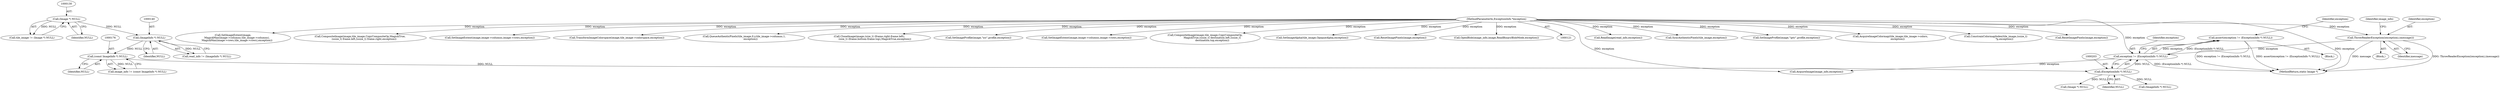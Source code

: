 digraph "0_ImageMagick_6b6bff054d569a77973f2140c0e86366e6168a6c_1@API" {
"1000199" [label="(Call,assert(exception != (ExceptionInfo *) NULL))"];
"1000200" [label="(Call,exception != (ExceptionInfo *) NULL)"];
"1000146" [label="(Call,ThrowReaderException((exception),(message)))"];
"1000123" [label="(MethodParameterIn,ExceptionInfo *exception)"];
"1000202" [label="(Call,(ExceptionInfo *) NULL)"];
"1000175" [label="(Call,(const ImageInfo *) NULL)"];
"1000139" [label="(Call,(ImageInfo *) NULL)"];
"1000129" [label="(Call,(Image *) NULL)"];
"1000175" [label="(Call,(const ImageInfo *) NULL)"];
"1002383" [label="(Call,ReadImage(read_info,exception))"];
"1000141" [label="(Identifier,NULL)"];
"1001895" [label="(Call,SyncAuthenticPixels(tile_image,exception))"];
"1000208" [label="(Identifier,exception)"];
"1002121" [label="(Call,SetImageProfile(image,\"iptc\",profile,exception))"];
"1001308" [label="(Call,AcquireImageColormap(tile_image,tile_image->colors,\n                  exception))"];
"1001671" [label="(Call,ConstrainColormapIndex(tile_image,(ssize_t)\n                      *p,exception))"];
"1000754" [label="(Call,ResetImagePixels(image,exception))"];
"1000233" [label="(Call,(Image *) NULL)"];
"1000177" [label="(Identifier,NULL)"];
"1000139" [label="(Call,(ImageInfo *) NULL)"];
"1000131" [label="(Identifier,NULL)"];
"1002573" [label="(MethodReturn,static Image *)"];
"1000213" [label="(Call,AcquireImage(image_info,exception))"];
"1000174" [label="(Identifier,image_info)"];
"1000204" [label="(Identifier,NULL)"];
"1000137" [label="(Call,read_info != (ImageInfo *) NULL)"];
"1000125" [label="(Block,)"];
"1002427" [label="(Call,SetImageExtent(image,\n          MagickMax(image->columns,tile_image->columns),\n          MagickMax(image->rows,tile_image->rows),exception))"];
"1000200" [label="(Call,exception != (ExceptionInfo *) NULL)"];
"1002454" [label="(Call,CompositeImage(image,tile_image,CopyCompositeOp,MagickTrue,\n          (ssize_t) frame.left,(ssize_t) frame.right,exception))"];
"1000510" [label="(Call,SetImageExtent(image,image->columns,image->rows,exception))"];
"1000173" [label="(Call,image_info != (const ImageInfo *) NULL)"];
"1002446" [label="(Call,TransformImageColorspace(image,tile_image->colorspace,exception))"];
"1001630" [label="(Call,QueueAuthenticPixels(tile_image,0,y,tile_image->columns,1,\n                exception))"];
"1000147" [label="(Identifier,exception)"];
"1001149" [label="(Call,CloneImage(image,(size_t) (frame.right-frame.left),\n              (size_t) (frame.bottom-frame.top),MagickTrue,exception))"];
"1002083" [label="(Call,SetImageProfile(image,\"icc\",profile,exception))"];
"1000739" [label="(Call,SetImageExtent(image,image->columns,image->rows,exception))"];
"1000238" [label="(Call,(ImageInfo *) NULL)"];
"1000199" [label="(Call,assert(exception != (ExceptionInfo *) NULL))"];
"1000123" [label="(MethodParameterIn,ExceptionInfo *exception)"];
"1001976" [label="(Call,CompositeImage(image,tile_image,CopyCompositeOp,\n                  MagickTrue,(ssize_t) destination.left,(ssize_t)\n                  destination.top,exception))"];
"1000124" [label="(Block,)"];
"1000129" [label="(Call,(Image *) NULL)"];
"1000127" [label="(Call,tile_image != (Image *) NULL)"];
"1000202" [label="(Call,(ExceptionInfo *) NULL)"];
"1001261" [label="(Call,SetImageAlpha(tile_image,OpaqueAlpha,exception))"];
"1000146" [label="(Call,ThrowReaderException((exception),(message)))"];
"1000201" [label="(Identifier,exception)"];
"1000148" [label="(Identifier,message)"];
"1000525" [label="(Call,ResetImagePixels(image,exception))"];
"1000218" [label="(Call,OpenBlob(image_info,image,ReadBinaryBlobMode,exception))"];
"1000199" -> "1000124"  [label="AST: "];
"1000199" -> "1000200"  [label="CFG: "];
"1000200" -> "1000199"  [label="AST: "];
"1000208" -> "1000199"  [label="CFG: "];
"1000199" -> "1002573"  [label="DDG: exception != (ExceptionInfo *) NULL"];
"1000199" -> "1002573"  [label="DDG: assert(exception != (ExceptionInfo *) NULL)"];
"1000200" -> "1000199"  [label="DDG: exception"];
"1000200" -> "1000199"  [label="DDG: (ExceptionInfo *) NULL"];
"1000200" -> "1000202"  [label="CFG: "];
"1000201" -> "1000200"  [label="AST: "];
"1000202" -> "1000200"  [label="AST: "];
"1000200" -> "1002573"  [label="DDG: (ExceptionInfo *) NULL"];
"1000146" -> "1000200"  [label="DDG: exception"];
"1000123" -> "1000200"  [label="DDG: exception"];
"1000202" -> "1000200"  [label="DDG: NULL"];
"1000200" -> "1000213"  [label="DDG: exception"];
"1000146" -> "1000125"  [label="AST: "];
"1000146" -> "1000148"  [label="CFG: "];
"1000147" -> "1000146"  [label="AST: "];
"1000148" -> "1000146"  [label="AST: "];
"1000174" -> "1000146"  [label="CFG: "];
"1000146" -> "1002573"  [label="DDG: message"];
"1000146" -> "1002573"  [label="DDG: ThrowReaderException((exception),(message))"];
"1000123" -> "1000146"  [label="DDG: exception"];
"1000123" -> "1000121"  [label="AST: "];
"1000123" -> "1002573"  [label="DDG: exception"];
"1000123" -> "1000213"  [label="DDG: exception"];
"1000123" -> "1000218"  [label="DDG: exception"];
"1000123" -> "1000510"  [label="DDG: exception"];
"1000123" -> "1000525"  [label="DDG: exception"];
"1000123" -> "1000739"  [label="DDG: exception"];
"1000123" -> "1000754"  [label="DDG: exception"];
"1000123" -> "1001149"  [label="DDG: exception"];
"1000123" -> "1001261"  [label="DDG: exception"];
"1000123" -> "1001308"  [label="DDG: exception"];
"1000123" -> "1001630"  [label="DDG: exception"];
"1000123" -> "1001671"  [label="DDG: exception"];
"1000123" -> "1001895"  [label="DDG: exception"];
"1000123" -> "1001976"  [label="DDG: exception"];
"1000123" -> "1002083"  [label="DDG: exception"];
"1000123" -> "1002121"  [label="DDG: exception"];
"1000123" -> "1002383"  [label="DDG: exception"];
"1000123" -> "1002427"  [label="DDG: exception"];
"1000123" -> "1002446"  [label="DDG: exception"];
"1000123" -> "1002454"  [label="DDG: exception"];
"1000202" -> "1000204"  [label="CFG: "];
"1000203" -> "1000202"  [label="AST: "];
"1000204" -> "1000202"  [label="AST: "];
"1000175" -> "1000202"  [label="DDG: NULL"];
"1000202" -> "1000233"  [label="DDG: NULL"];
"1000202" -> "1000238"  [label="DDG: NULL"];
"1000175" -> "1000173"  [label="AST: "];
"1000175" -> "1000177"  [label="CFG: "];
"1000176" -> "1000175"  [label="AST: "];
"1000177" -> "1000175"  [label="AST: "];
"1000173" -> "1000175"  [label="CFG: "];
"1000175" -> "1000173"  [label="DDG: NULL"];
"1000139" -> "1000175"  [label="DDG: NULL"];
"1000139" -> "1000137"  [label="AST: "];
"1000139" -> "1000141"  [label="CFG: "];
"1000140" -> "1000139"  [label="AST: "];
"1000141" -> "1000139"  [label="AST: "];
"1000137" -> "1000139"  [label="CFG: "];
"1000139" -> "1000137"  [label="DDG: NULL"];
"1000129" -> "1000139"  [label="DDG: NULL"];
"1000129" -> "1000127"  [label="AST: "];
"1000129" -> "1000131"  [label="CFG: "];
"1000130" -> "1000129"  [label="AST: "];
"1000131" -> "1000129"  [label="AST: "];
"1000127" -> "1000129"  [label="CFG: "];
"1000129" -> "1000127"  [label="DDG: NULL"];
}
